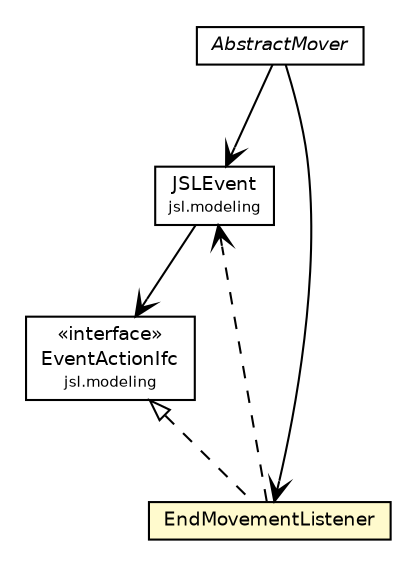 #!/usr/local/bin/dot
#
# Class diagram 
# Generated by UMLGraph version 5.4 (http://www.umlgraph.org/)
#

digraph G {
	edge [fontname="Helvetica",fontsize=10,labelfontname="Helvetica",labelfontsize=10];
	node [fontname="Helvetica",fontsize=10,shape=plaintext];
	nodesep=0.25;
	ranksep=0.5;
	// jsl.modeling.JSLEvent
	c19897 [label=<<table title="jsl.modeling.JSLEvent" border="0" cellborder="1" cellspacing="0" cellpadding="2" port="p" href="../../JSLEvent.html">
		<tr><td><table border="0" cellspacing="0" cellpadding="1">
<tr><td align="center" balign="center"> JSLEvent </td></tr>
<tr><td align="center" balign="center"><font point-size="7.0"> jsl.modeling </font></td></tr>
		</table></td></tr>
		</table>>, URL="../../JSLEvent.html", fontname="Helvetica", fontcolor="black", fontsize=9.0];
	// jsl.modeling.EventActionIfc
	c19906 [label=<<table title="jsl.modeling.EventActionIfc" border="0" cellborder="1" cellspacing="0" cellpadding="2" port="p" href="../../EventActionIfc.html">
		<tr><td><table border="0" cellspacing="0" cellpadding="1">
<tr><td align="center" balign="center"> &#171;interface&#187; </td></tr>
<tr><td align="center" balign="center"> EventActionIfc </td></tr>
<tr><td align="center" balign="center"><font point-size="7.0"> jsl.modeling </font></td></tr>
		</table></td></tr>
		</table>>, URL="../../EventActionIfc.html", fontname="Helvetica", fontcolor="black", fontsize=9.0];
	// jsl.modeling.elements.spatial.AbstractMover
	c20079 [label=<<table title="jsl.modeling.elements.spatial.AbstractMover" border="0" cellborder="1" cellspacing="0" cellpadding="2" port="p" href="./AbstractMover.html">
		<tr><td><table border="0" cellspacing="0" cellpadding="1">
<tr><td align="center" balign="center"><font face="Helvetica-Oblique"> AbstractMover </font></td></tr>
		</table></td></tr>
		</table>>, URL="./AbstractMover.html", fontname="Helvetica", fontcolor="black", fontsize=9.0];
	// jsl.modeling.elements.spatial.AbstractMover.EndMovementListener
	c20080 [label=<<table title="jsl.modeling.elements.spatial.AbstractMover.EndMovementListener" border="0" cellborder="1" cellspacing="0" cellpadding="2" port="p" bgcolor="lemonChiffon" href="./AbstractMover.EndMovementListener.html">
		<tr><td><table border="0" cellspacing="0" cellpadding="1">
<tr><td align="center" balign="center"> EndMovementListener </td></tr>
		</table></td></tr>
		</table>>, URL="./AbstractMover.EndMovementListener.html", fontname="Helvetica", fontcolor="black", fontsize=9.0];
	//jsl.modeling.elements.spatial.AbstractMover.EndMovementListener implements jsl.modeling.EventActionIfc
	c19906:p -> c20080:p [dir=back,arrowtail=empty,style=dashed];
	// jsl.modeling.JSLEvent NAVASSOC jsl.modeling.EventActionIfc
	c19897:p -> c19906:p [taillabel="", label="", headlabel="", fontname="Helvetica", fontcolor="black", fontsize=10.0, color="black", arrowhead=open];
	// jsl.modeling.elements.spatial.AbstractMover NAVASSOC jsl.modeling.JSLEvent
	c20079:p -> c19897:p [taillabel="", label="", headlabel="", fontname="Helvetica", fontcolor="black", fontsize=10.0, color="black", arrowhead=open];
	// jsl.modeling.elements.spatial.AbstractMover NAVASSOC jsl.modeling.elements.spatial.AbstractMover.EndMovementListener
	c20079:p -> c20080:p [taillabel="", label="", headlabel="", fontname="Helvetica", fontcolor="black", fontsize=10.0, color="black", arrowhead=open];
	// jsl.modeling.elements.spatial.AbstractMover.EndMovementListener DEPEND jsl.modeling.JSLEvent
	c20080:p -> c19897:p [taillabel="", label="", headlabel="", fontname="Helvetica", fontcolor="black", fontsize=10.0, color="black", arrowhead=open, style=dashed];
}

